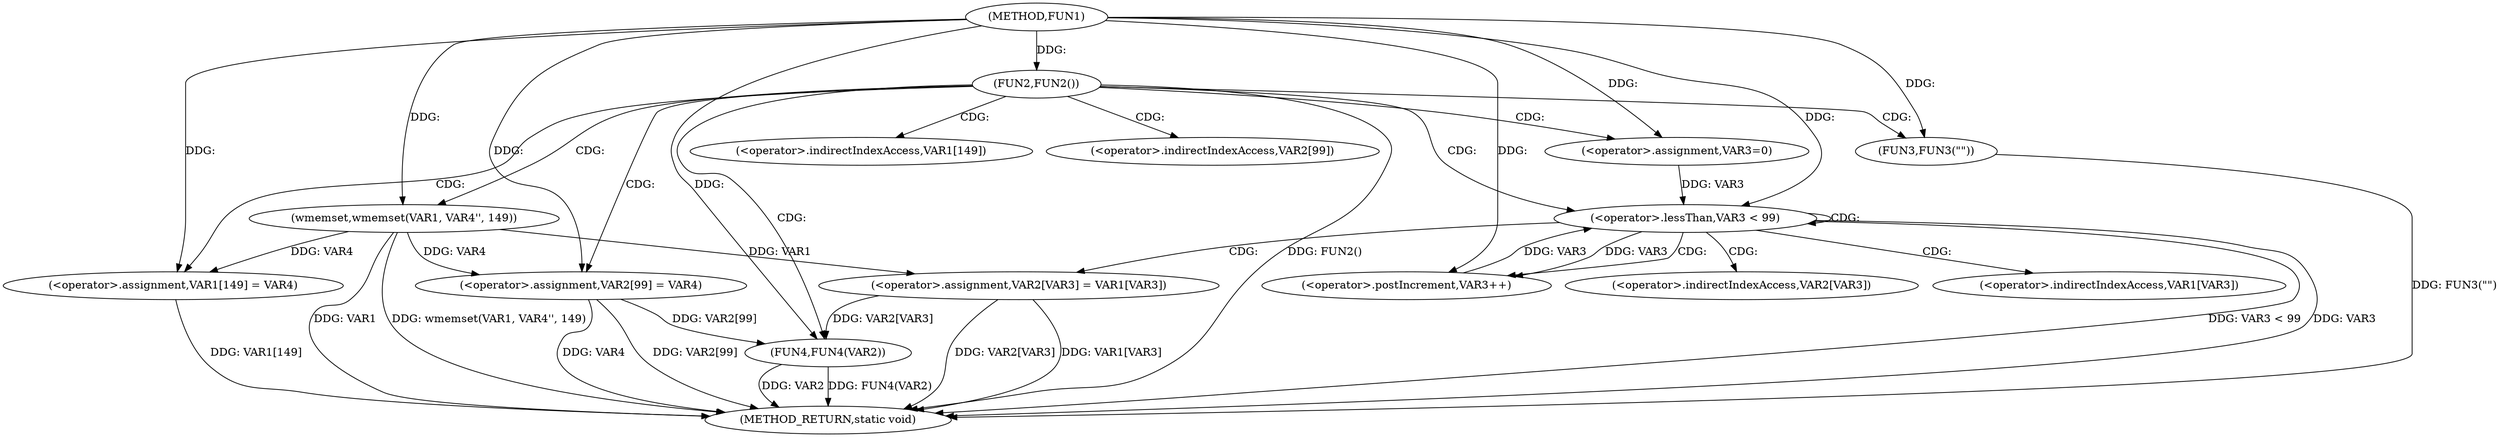 digraph FUN1 {  
"1000100" [label = "(METHOD,FUN1)" ]
"1000146" [label = "(METHOD_RETURN,static void)" ]
"1000103" [label = "(FUN2,FUN2())" ]
"1000105" [label = "(FUN3,FUN3(\"\"))" ]
"1000113" [label = "(wmemset,wmemset(VAR1, VAR4'', 149))" ]
"1000117" [label = "(<operator>.assignment,VAR1[149] = VAR4)" ]
"1000123" [label = "(<operator>.assignment,VAR3=0)" ]
"1000126" [label = "(<operator>.lessThan,VAR3 < 99)" ]
"1000129" [label = "(<operator>.postIncrement,VAR3++)" ]
"1000132" [label = "(<operator>.assignment,VAR2[VAR3] = VAR1[VAR3])" ]
"1000139" [label = "(<operator>.assignment,VAR2[99] = VAR4)" ]
"1000144" [label = "(FUN4,FUN4(VAR2))" ]
"1000118" [label = "(<operator>.indirectIndexAccess,VAR1[149])" ]
"1000133" [label = "(<operator>.indirectIndexAccess,VAR2[VAR3])" ]
"1000136" [label = "(<operator>.indirectIndexAccess,VAR1[VAR3])" ]
"1000140" [label = "(<operator>.indirectIndexAccess,VAR2[99])" ]
  "1000126" -> "1000146"  [ label = "DDG: VAR3 < 99"] 
  "1000105" -> "1000146"  [ label = "DDG: FUN3(\"\")"] 
  "1000113" -> "1000146"  [ label = "DDG: VAR1"] 
  "1000139" -> "1000146"  [ label = "DDG: VAR2[99]"] 
  "1000126" -> "1000146"  [ label = "DDG: VAR3"] 
  "1000117" -> "1000146"  [ label = "DDG: VAR1[149]"] 
  "1000132" -> "1000146"  [ label = "DDG: VAR2[VAR3]"] 
  "1000113" -> "1000146"  [ label = "DDG: wmemset(VAR1, VAR4'', 149)"] 
  "1000103" -> "1000146"  [ label = "DDG: FUN2()"] 
  "1000144" -> "1000146"  [ label = "DDG: FUN4(VAR2)"] 
  "1000139" -> "1000146"  [ label = "DDG: VAR4"] 
  "1000132" -> "1000146"  [ label = "DDG: VAR1[VAR3]"] 
  "1000144" -> "1000146"  [ label = "DDG: VAR2"] 
  "1000100" -> "1000103"  [ label = "DDG: "] 
  "1000100" -> "1000105"  [ label = "DDG: "] 
  "1000100" -> "1000113"  [ label = "DDG: "] 
  "1000113" -> "1000117"  [ label = "DDG: VAR4"] 
  "1000100" -> "1000117"  [ label = "DDG: "] 
  "1000100" -> "1000123"  [ label = "DDG: "] 
  "1000129" -> "1000126"  [ label = "DDG: VAR3"] 
  "1000123" -> "1000126"  [ label = "DDG: VAR3"] 
  "1000100" -> "1000126"  [ label = "DDG: "] 
  "1000126" -> "1000129"  [ label = "DDG: VAR3"] 
  "1000100" -> "1000129"  [ label = "DDG: "] 
  "1000113" -> "1000132"  [ label = "DDG: VAR1"] 
  "1000100" -> "1000139"  [ label = "DDG: "] 
  "1000113" -> "1000139"  [ label = "DDG: VAR4"] 
  "1000139" -> "1000144"  [ label = "DDG: VAR2[99]"] 
  "1000132" -> "1000144"  [ label = "DDG: VAR2[VAR3]"] 
  "1000100" -> "1000144"  [ label = "DDG: "] 
  "1000103" -> "1000117"  [ label = "CDG: "] 
  "1000103" -> "1000113"  [ label = "CDG: "] 
  "1000103" -> "1000126"  [ label = "CDG: "] 
  "1000103" -> "1000123"  [ label = "CDG: "] 
  "1000103" -> "1000105"  [ label = "CDG: "] 
  "1000103" -> "1000139"  [ label = "CDG: "] 
  "1000103" -> "1000118"  [ label = "CDG: "] 
  "1000103" -> "1000144"  [ label = "CDG: "] 
  "1000103" -> "1000140"  [ label = "CDG: "] 
  "1000126" -> "1000126"  [ label = "CDG: "] 
  "1000126" -> "1000132"  [ label = "CDG: "] 
  "1000126" -> "1000129"  [ label = "CDG: "] 
  "1000126" -> "1000133"  [ label = "CDG: "] 
  "1000126" -> "1000136"  [ label = "CDG: "] 
}
